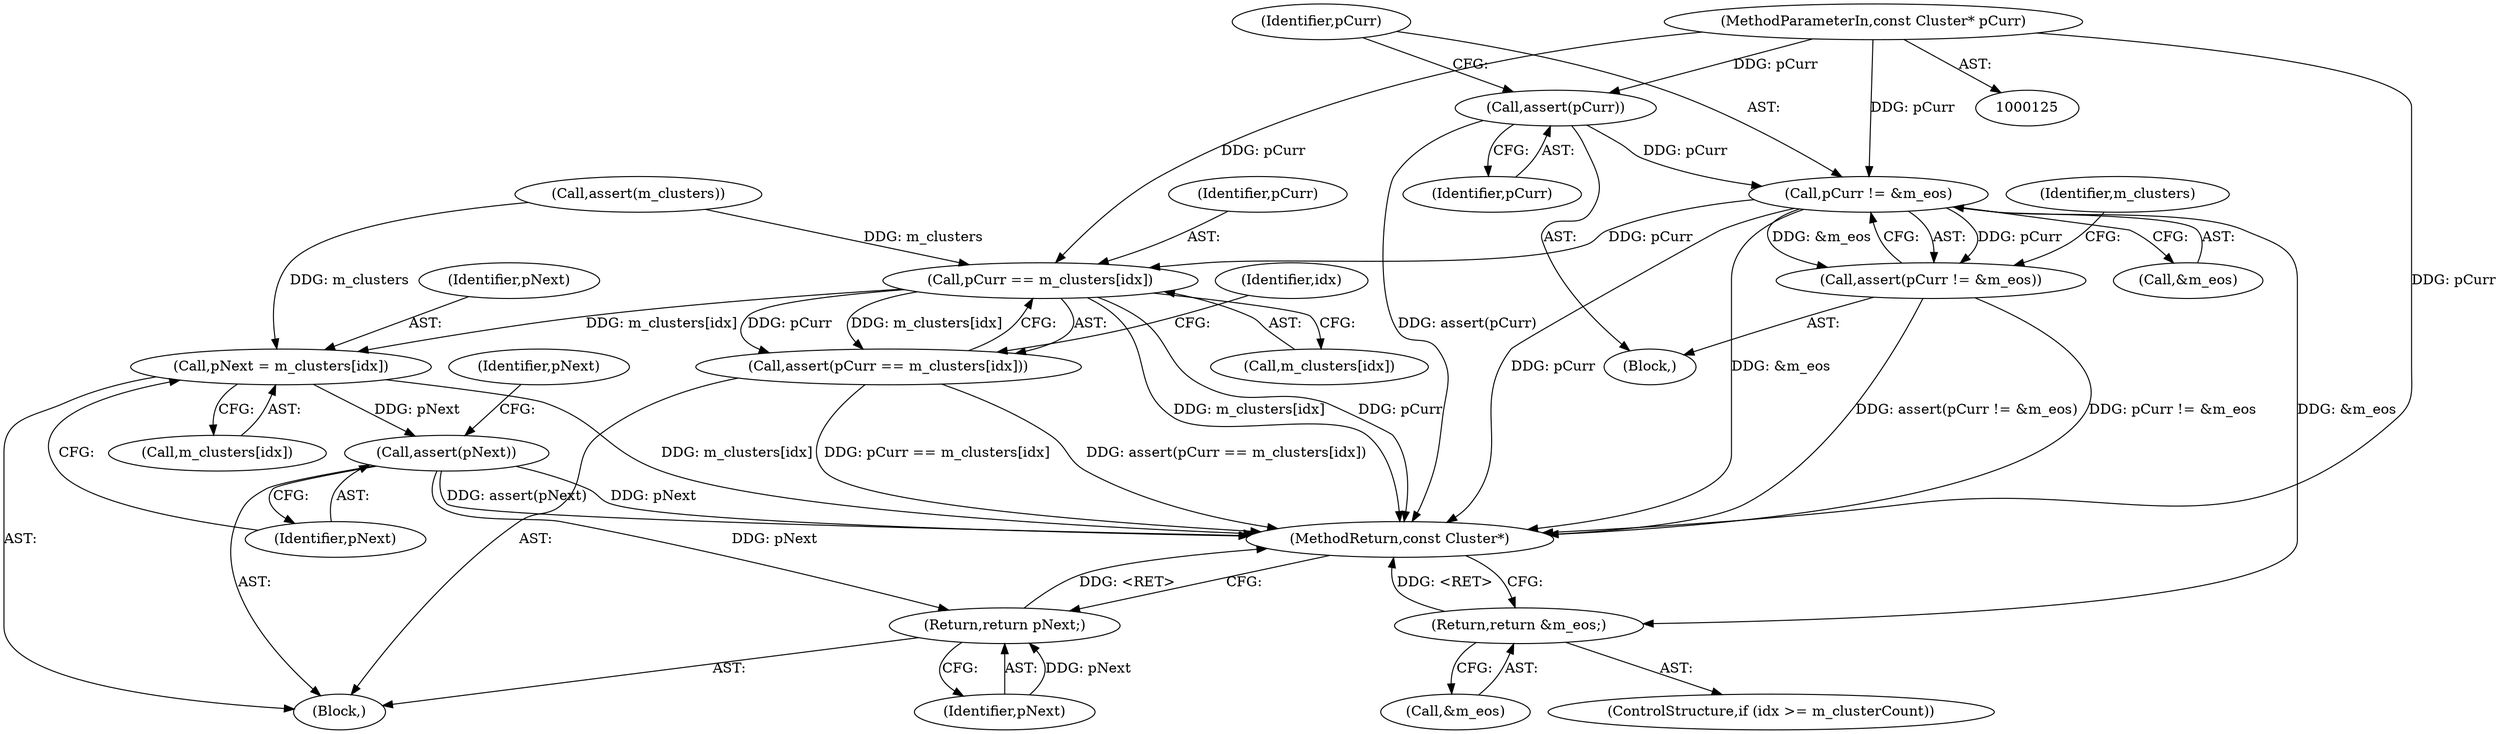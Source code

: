 digraph "1_Android_04839626ed859623901ebd3a5fd483982186b59d_109@API" {
"1000128" [label="(Call,assert(pCurr))"];
"1000126" [label="(MethodParameterIn,const Cluster* pCurr)"];
"1000131" [label="(Call,pCurr != &m_eos)"];
"1000130" [label="(Call,assert(pCurr != &m_eos))"];
"1000157" [label="(Call,pCurr == m_clusters[idx])"];
"1000156" [label="(Call,assert(pCurr == m_clusters[idx]))"];
"1000171" [label="(Call,pNext = m_clusters[idx])"];
"1000176" [label="(Call,assert(pNext))"];
"1000190" [label="(Return,return pNext;)"];
"1000168" [label="(Return,return &m_eos;)"];
"1000136" [label="(Identifier,m_clusters)"];
"1000126" [label="(MethodParameterIn,const Cluster* pCurr)"];
"1000171" [label="(Call,pNext = m_clusters[idx])"];
"1000135" [label="(Call,assert(m_clusters))"];
"1000159" [label="(Call,m_clusters[idx])"];
"1000176" [label="(Call,assert(pNext))"];
"1000181" [label="(Identifier,pNext)"];
"1000177" [label="(Identifier,pNext)"];
"1000163" [label="(Identifier,idx)"];
"1000133" [label="(Call,&m_eos)"];
"1000191" [label="(Identifier,pNext)"];
"1000164" [label="(ControlStructure,if (idx >= m_clusterCount))"];
"1000158" [label="(Identifier,pCurr)"];
"1000169" [label="(Call,&m_eos)"];
"1000129" [label="(Identifier,pCurr)"];
"1000127" [label="(Block,)"];
"1000147" [label="(Block,)"];
"1000538" [label="(MethodReturn,const Cluster*)"];
"1000168" [label="(Return,return &m_eos;)"];
"1000131" [label="(Call,pCurr != &m_eos)"];
"1000128" [label="(Call,assert(pCurr))"];
"1000157" [label="(Call,pCurr == m_clusters[idx])"];
"1000190" [label="(Return,return pNext;)"];
"1000173" [label="(Call,m_clusters[idx])"];
"1000172" [label="(Identifier,pNext)"];
"1000156" [label="(Call,assert(pCurr == m_clusters[idx]))"];
"1000130" [label="(Call,assert(pCurr != &m_eos))"];
"1000132" [label="(Identifier,pCurr)"];
"1000128" -> "1000127"  [label="AST: "];
"1000128" -> "1000129"  [label="CFG: "];
"1000129" -> "1000128"  [label="AST: "];
"1000132" -> "1000128"  [label="CFG: "];
"1000128" -> "1000538"  [label="DDG: assert(pCurr)"];
"1000126" -> "1000128"  [label="DDG: pCurr"];
"1000128" -> "1000131"  [label="DDG: pCurr"];
"1000126" -> "1000125"  [label="AST: "];
"1000126" -> "1000538"  [label="DDG: pCurr"];
"1000126" -> "1000131"  [label="DDG: pCurr"];
"1000126" -> "1000157"  [label="DDG: pCurr"];
"1000131" -> "1000130"  [label="AST: "];
"1000131" -> "1000133"  [label="CFG: "];
"1000132" -> "1000131"  [label="AST: "];
"1000133" -> "1000131"  [label="AST: "];
"1000130" -> "1000131"  [label="CFG: "];
"1000131" -> "1000538"  [label="DDG: pCurr"];
"1000131" -> "1000538"  [label="DDG: &m_eos"];
"1000131" -> "1000130"  [label="DDG: pCurr"];
"1000131" -> "1000130"  [label="DDG: &m_eos"];
"1000131" -> "1000157"  [label="DDG: pCurr"];
"1000131" -> "1000168"  [label="DDG: &m_eos"];
"1000130" -> "1000127"  [label="AST: "];
"1000136" -> "1000130"  [label="CFG: "];
"1000130" -> "1000538"  [label="DDG: assert(pCurr != &m_eos)"];
"1000130" -> "1000538"  [label="DDG: pCurr != &m_eos"];
"1000157" -> "1000156"  [label="AST: "];
"1000157" -> "1000159"  [label="CFG: "];
"1000158" -> "1000157"  [label="AST: "];
"1000159" -> "1000157"  [label="AST: "];
"1000156" -> "1000157"  [label="CFG: "];
"1000157" -> "1000538"  [label="DDG: m_clusters[idx]"];
"1000157" -> "1000538"  [label="DDG: pCurr"];
"1000157" -> "1000156"  [label="DDG: pCurr"];
"1000157" -> "1000156"  [label="DDG: m_clusters[idx]"];
"1000135" -> "1000157"  [label="DDG: m_clusters"];
"1000157" -> "1000171"  [label="DDG: m_clusters[idx]"];
"1000156" -> "1000147"  [label="AST: "];
"1000163" -> "1000156"  [label="CFG: "];
"1000156" -> "1000538"  [label="DDG: pCurr == m_clusters[idx]"];
"1000156" -> "1000538"  [label="DDG: assert(pCurr == m_clusters[idx])"];
"1000171" -> "1000147"  [label="AST: "];
"1000171" -> "1000173"  [label="CFG: "];
"1000172" -> "1000171"  [label="AST: "];
"1000173" -> "1000171"  [label="AST: "];
"1000177" -> "1000171"  [label="CFG: "];
"1000171" -> "1000538"  [label="DDG: m_clusters[idx]"];
"1000135" -> "1000171"  [label="DDG: m_clusters"];
"1000171" -> "1000176"  [label="DDG: pNext"];
"1000176" -> "1000147"  [label="AST: "];
"1000176" -> "1000177"  [label="CFG: "];
"1000177" -> "1000176"  [label="AST: "];
"1000181" -> "1000176"  [label="CFG: "];
"1000176" -> "1000538"  [label="DDG: assert(pNext)"];
"1000176" -> "1000538"  [label="DDG: pNext"];
"1000176" -> "1000190"  [label="DDG: pNext"];
"1000190" -> "1000147"  [label="AST: "];
"1000190" -> "1000191"  [label="CFG: "];
"1000191" -> "1000190"  [label="AST: "];
"1000538" -> "1000190"  [label="CFG: "];
"1000190" -> "1000538"  [label="DDG: <RET>"];
"1000191" -> "1000190"  [label="DDG: pNext"];
"1000168" -> "1000164"  [label="AST: "];
"1000168" -> "1000169"  [label="CFG: "];
"1000169" -> "1000168"  [label="AST: "];
"1000538" -> "1000168"  [label="CFG: "];
"1000168" -> "1000538"  [label="DDG: <RET>"];
}
